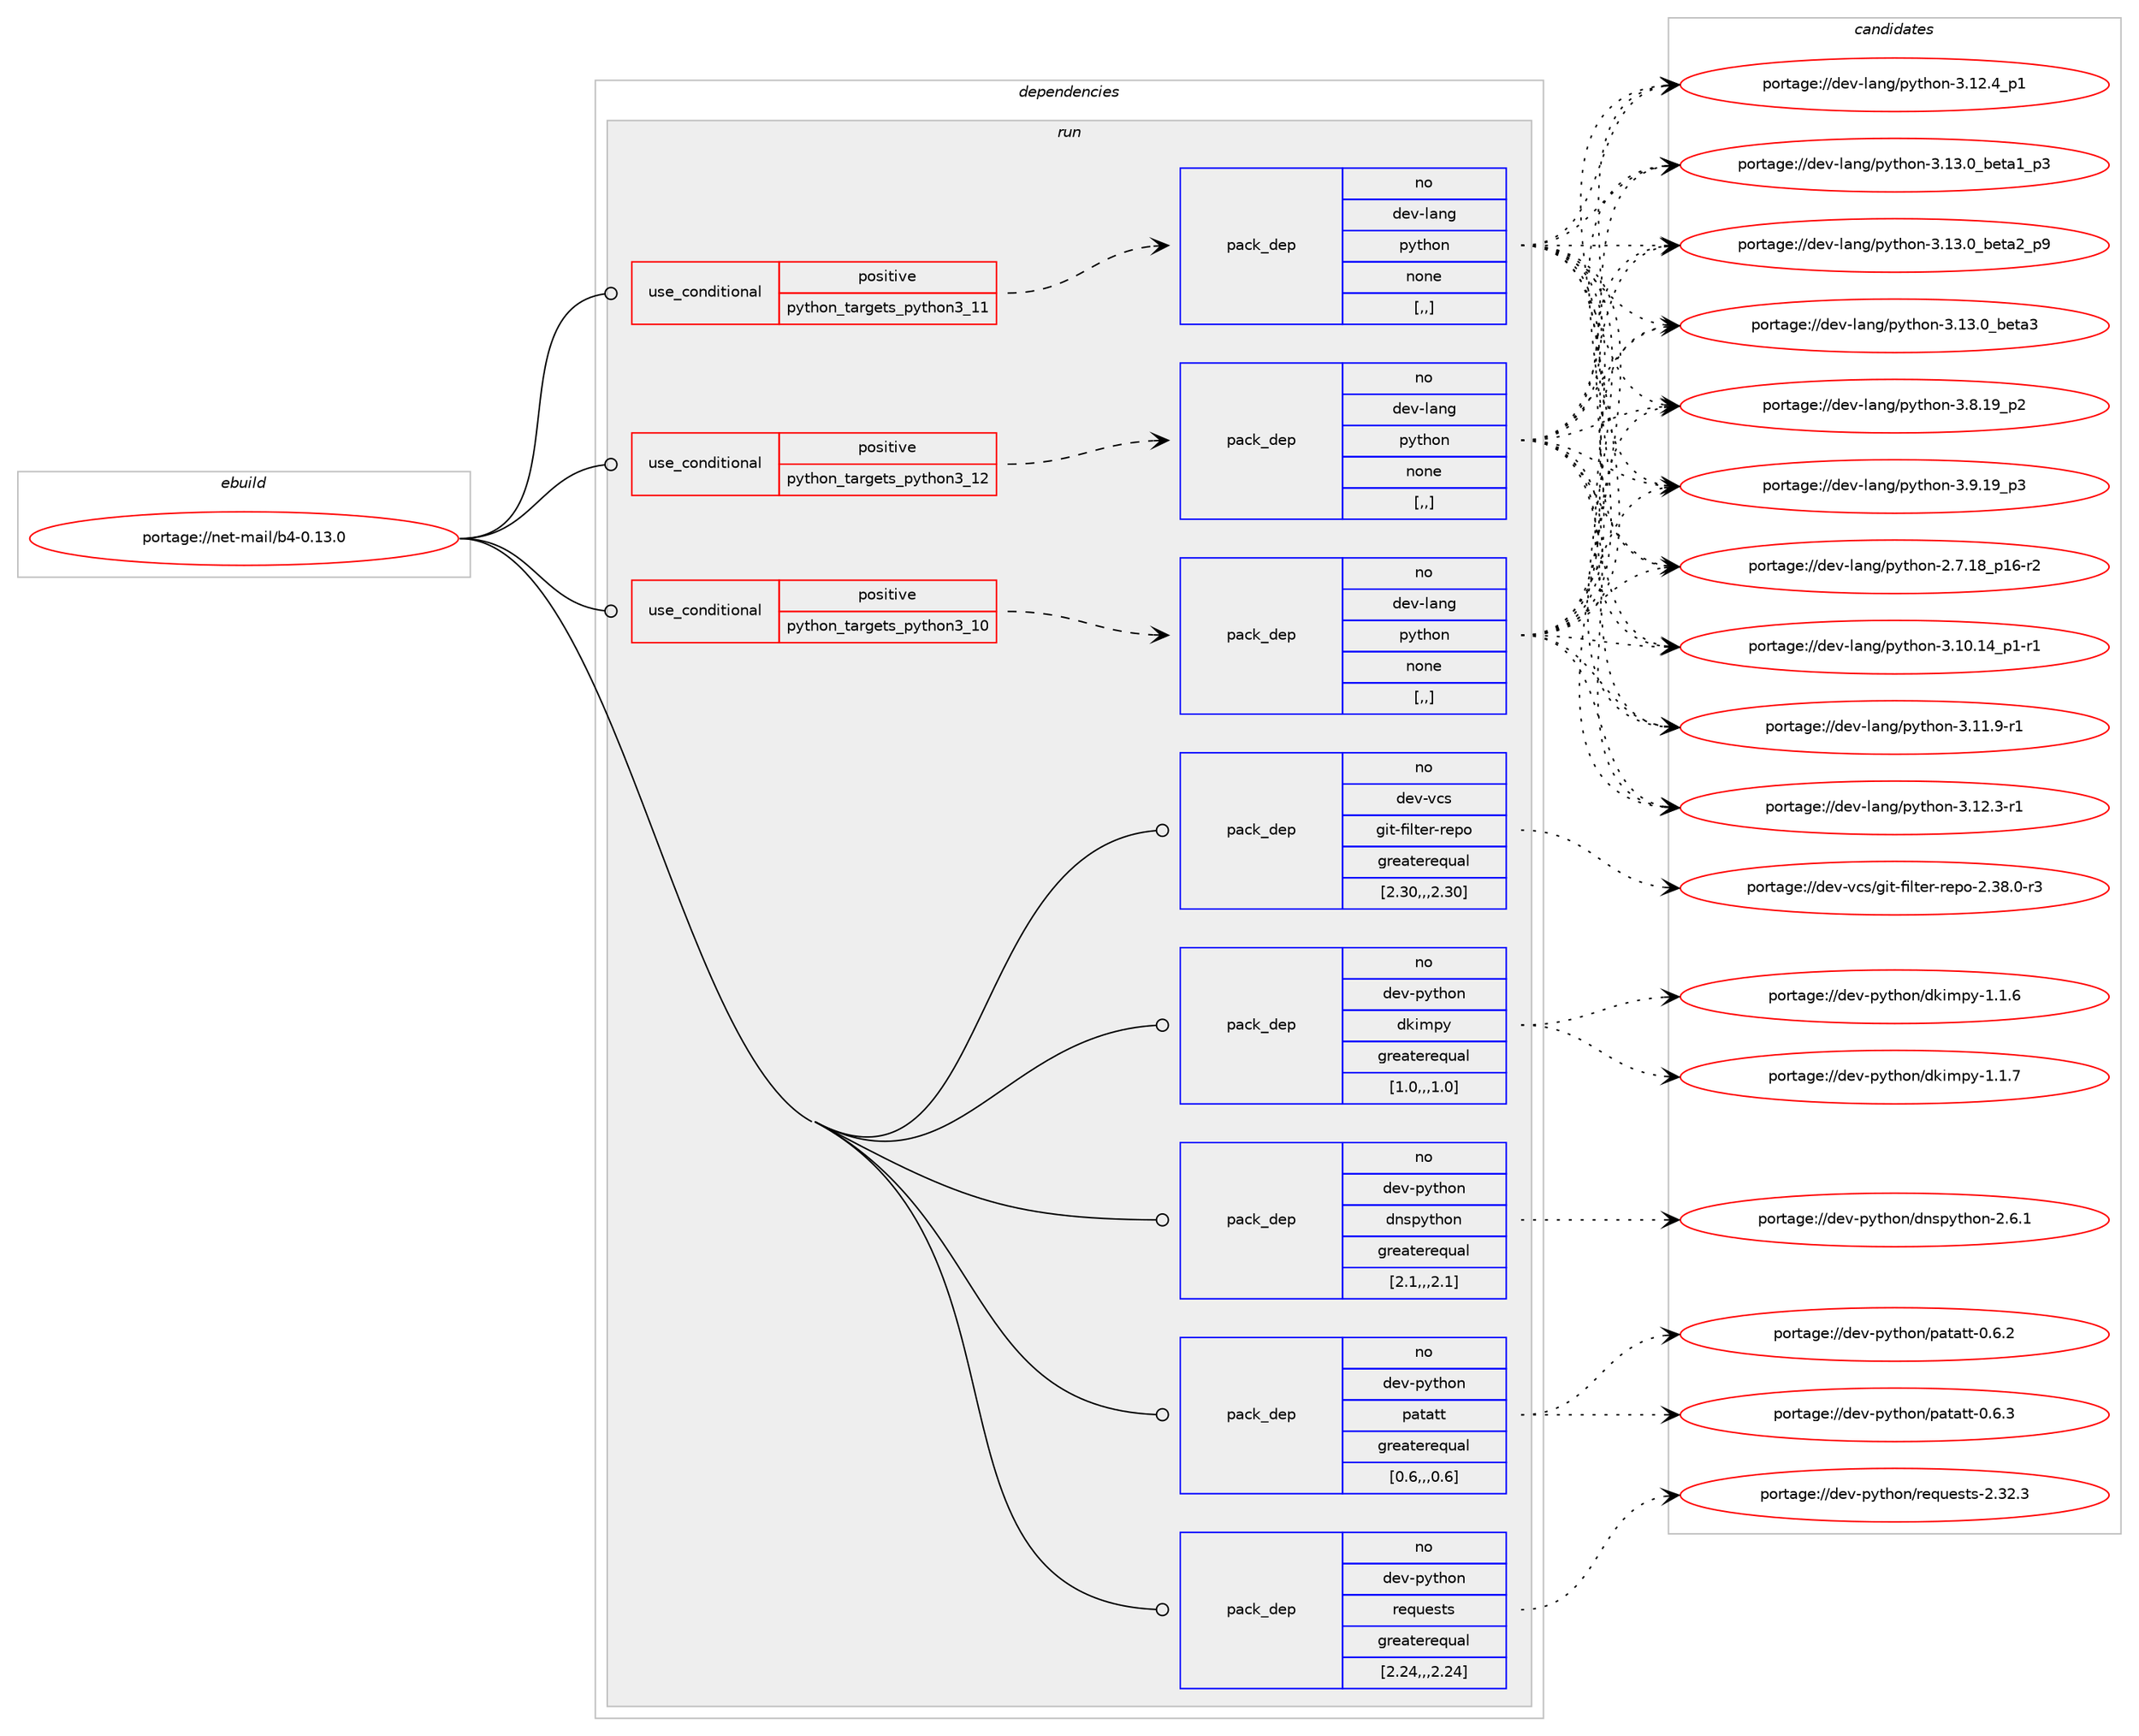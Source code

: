 digraph prolog {

# *************
# Graph options
# *************

newrank=true;
concentrate=true;
compound=true;
graph [rankdir=LR,fontname=Helvetica,fontsize=10,ranksep=1.5];#, ranksep=2.5, nodesep=0.2];
edge  [arrowhead=vee];
node  [fontname=Helvetica,fontsize=10];

# **********
# The ebuild
# **********

subgraph cluster_leftcol {
color=gray;
rank=same;
label=<<i>ebuild</i>>;
id [label="portage://net-mail/b4-0.13.0", color=red, width=4, href="../net-mail/b4-0.13.0.svg"];
}

# ****************
# The dependencies
# ****************

subgraph cluster_midcol {
color=gray;
label=<<i>dependencies</i>>;
subgraph cluster_compile {
fillcolor="#eeeeee";
style=filled;
label=<<i>compile</i>>;
}
subgraph cluster_compileandrun {
fillcolor="#eeeeee";
style=filled;
label=<<i>compile and run</i>>;
}
subgraph cluster_run {
fillcolor="#eeeeee";
style=filled;
label=<<i>run</i>>;
subgraph cond92323 {
dependency353710 [label=<<TABLE BORDER="0" CELLBORDER="1" CELLSPACING="0" CELLPADDING="4"><TR><TD ROWSPAN="3" CELLPADDING="10">use_conditional</TD></TR><TR><TD>positive</TD></TR><TR><TD>python_targets_python3_10</TD></TR></TABLE>>, shape=none, color=red];
subgraph pack258780 {
dependency353711 [label=<<TABLE BORDER="0" CELLBORDER="1" CELLSPACING="0" CELLPADDING="4" WIDTH="220"><TR><TD ROWSPAN="6" CELLPADDING="30">pack_dep</TD></TR><TR><TD WIDTH="110">no</TD></TR><TR><TD>dev-lang</TD></TR><TR><TD>python</TD></TR><TR><TD>none</TD></TR><TR><TD>[,,]</TD></TR></TABLE>>, shape=none, color=blue];
}
dependency353710:e -> dependency353711:w [weight=20,style="dashed",arrowhead="vee"];
}
id:e -> dependency353710:w [weight=20,style="solid",arrowhead="odot"];
subgraph cond92324 {
dependency353712 [label=<<TABLE BORDER="0" CELLBORDER="1" CELLSPACING="0" CELLPADDING="4"><TR><TD ROWSPAN="3" CELLPADDING="10">use_conditional</TD></TR><TR><TD>positive</TD></TR><TR><TD>python_targets_python3_11</TD></TR></TABLE>>, shape=none, color=red];
subgraph pack258781 {
dependency353713 [label=<<TABLE BORDER="0" CELLBORDER="1" CELLSPACING="0" CELLPADDING="4" WIDTH="220"><TR><TD ROWSPAN="6" CELLPADDING="30">pack_dep</TD></TR><TR><TD WIDTH="110">no</TD></TR><TR><TD>dev-lang</TD></TR><TR><TD>python</TD></TR><TR><TD>none</TD></TR><TR><TD>[,,]</TD></TR></TABLE>>, shape=none, color=blue];
}
dependency353712:e -> dependency353713:w [weight=20,style="dashed",arrowhead="vee"];
}
id:e -> dependency353712:w [weight=20,style="solid",arrowhead="odot"];
subgraph cond92325 {
dependency353714 [label=<<TABLE BORDER="0" CELLBORDER="1" CELLSPACING="0" CELLPADDING="4"><TR><TD ROWSPAN="3" CELLPADDING="10">use_conditional</TD></TR><TR><TD>positive</TD></TR><TR><TD>python_targets_python3_12</TD></TR></TABLE>>, shape=none, color=red];
subgraph pack258782 {
dependency353715 [label=<<TABLE BORDER="0" CELLBORDER="1" CELLSPACING="0" CELLPADDING="4" WIDTH="220"><TR><TD ROWSPAN="6" CELLPADDING="30">pack_dep</TD></TR><TR><TD WIDTH="110">no</TD></TR><TR><TD>dev-lang</TD></TR><TR><TD>python</TD></TR><TR><TD>none</TD></TR><TR><TD>[,,]</TD></TR></TABLE>>, shape=none, color=blue];
}
dependency353714:e -> dependency353715:w [weight=20,style="dashed",arrowhead="vee"];
}
id:e -> dependency353714:w [weight=20,style="solid",arrowhead="odot"];
subgraph pack258783 {
dependency353716 [label=<<TABLE BORDER="0" CELLBORDER="1" CELLSPACING="0" CELLPADDING="4" WIDTH="220"><TR><TD ROWSPAN="6" CELLPADDING="30">pack_dep</TD></TR><TR><TD WIDTH="110">no</TD></TR><TR><TD>dev-python</TD></TR><TR><TD>dkimpy</TD></TR><TR><TD>greaterequal</TD></TR><TR><TD>[1.0,,,1.0]</TD></TR></TABLE>>, shape=none, color=blue];
}
id:e -> dependency353716:w [weight=20,style="solid",arrowhead="odot"];
subgraph pack258784 {
dependency353717 [label=<<TABLE BORDER="0" CELLBORDER="1" CELLSPACING="0" CELLPADDING="4" WIDTH="220"><TR><TD ROWSPAN="6" CELLPADDING="30">pack_dep</TD></TR><TR><TD WIDTH="110">no</TD></TR><TR><TD>dev-python</TD></TR><TR><TD>dnspython</TD></TR><TR><TD>greaterequal</TD></TR><TR><TD>[2.1,,,2.1]</TD></TR></TABLE>>, shape=none, color=blue];
}
id:e -> dependency353717:w [weight=20,style="solid",arrowhead="odot"];
subgraph pack258785 {
dependency353718 [label=<<TABLE BORDER="0" CELLBORDER="1" CELLSPACING="0" CELLPADDING="4" WIDTH="220"><TR><TD ROWSPAN="6" CELLPADDING="30">pack_dep</TD></TR><TR><TD WIDTH="110">no</TD></TR><TR><TD>dev-python</TD></TR><TR><TD>patatt</TD></TR><TR><TD>greaterequal</TD></TR><TR><TD>[0.6,,,0.6]</TD></TR></TABLE>>, shape=none, color=blue];
}
id:e -> dependency353718:w [weight=20,style="solid",arrowhead="odot"];
subgraph pack258786 {
dependency353719 [label=<<TABLE BORDER="0" CELLBORDER="1" CELLSPACING="0" CELLPADDING="4" WIDTH="220"><TR><TD ROWSPAN="6" CELLPADDING="30">pack_dep</TD></TR><TR><TD WIDTH="110">no</TD></TR><TR><TD>dev-python</TD></TR><TR><TD>requests</TD></TR><TR><TD>greaterequal</TD></TR><TR><TD>[2.24,,,2.24]</TD></TR></TABLE>>, shape=none, color=blue];
}
id:e -> dependency353719:w [weight=20,style="solid",arrowhead="odot"];
subgraph pack258787 {
dependency353720 [label=<<TABLE BORDER="0" CELLBORDER="1" CELLSPACING="0" CELLPADDING="4" WIDTH="220"><TR><TD ROWSPAN="6" CELLPADDING="30">pack_dep</TD></TR><TR><TD WIDTH="110">no</TD></TR><TR><TD>dev-vcs</TD></TR><TR><TD>git-filter-repo</TD></TR><TR><TD>greaterequal</TD></TR><TR><TD>[2.30,,,2.30]</TD></TR></TABLE>>, shape=none, color=blue];
}
id:e -> dependency353720:w [weight=20,style="solid",arrowhead="odot"];
}
}

# **************
# The candidates
# **************

subgraph cluster_choices {
rank=same;
color=gray;
label=<<i>candidates</i>>;

subgraph choice258780 {
color=black;
nodesep=1;
choice100101118451089711010347112121116104111110455046554649569511249544511450 [label="portage://dev-lang/python-2.7.18_p16-r2", color=red, width=4,href="../dev-lang/python-2.7.18_p16-r2.svg"];
choice100101118451089711010347112121116104111110455146494846495295112494511449 [label="portage://dev-lang/python-3.10.14_p1-r1", color=red, width=4,href="../dev-lang/python-3.10.14_p1-r1.svg"];
choice100101118451089711010347112121116104111110455146494946574511449 [label="portage://dev-lang/python-3.11.9-r1", color=red, width=4,href="../dev-lang/python-3.11.9-r1.svg"];
choice100101118451089711010347112121116104111110455146495046514511449 [label="portage://dev-lang/python-3.12.3-r1", color=red, width=4,href="../dev-lang/python-3.12.3-r1.svg"];
choice100101118451089711010347112121116104111110455146495046529511249 [label="portage://dev-lang/python-3.12.4_p1", color=red, width=4,href="../dev-lang/python-3.12.4_p1.svg"];
choice10010111845108971101034711212111610411111045514649514648959810111697499511251 [label="portage://dev-lang/python-3.13.0_beta1_p3", color=red, width=4,href="../dev-lang/python-3.13.0_beta1_p3.svg"];
choice10010111845108971101034711212111610411111045514649514648959810111697509511257 [label="portage://dev-lang/python-3.13.0_beta2_p9", color=red, width=4,href="../dev-lang/python-3.13.0_beta2_p9.svg"];
choice1001011184510897110103471121211161041111104551464951464895981011169751 [label="portage://dev-lang/python-3.13.0_beta3", color=red, width=4,href="../dev-lang/python-3.13.0_beta3.svg"];
choice100101118451089711010347112121116104111110455146564649579511250 [label="portage://dev-lang/python-3.8.19_p2", color=red, width=4,href="../dev-lang/python-3.8.19_p2.svg"];
choice100101118451089711010347112121116104111110455146574649579511251 [label="portage://dev-lang/python-3.9.19_p3", color=red, width=4,href="../dev-lang/python-3.9.19_p3.svg"];
dependency353711:e -> choice100101118451089711010347112121116104111110455046554649569511249544511450:w [style=dotted,weight="100"];
dependency353711:e -> choice100101118451089711010347112121116104111110455146494846495295112494511449:w [style=dotted,weight="100"];
dependency353711:e -> choice100101118451089711010347112121116104111110455146494946574511449:w [style=dotted,weight="100"];
dependency353711:e -> choice100101118451089711010347112121116104111110455146495046514511449:w [style=dotted,weight="100"];
dependency353711:e -> choice100101118451089711010347112121116104111110455146495046529511249:w [style=dotted,weight="100"];
dependency353711:e -> choice10010111845108971101034711212111610411111045514649514648959810111697499511251:w [style=dotted,weight="100"];
dependency353711:e -> choice10010111845108971101034711212111610411111045514649514648959810111697509511257:w [style=dotted,weight="100"];
dependency353711:e -> choice1001011184510897110103471121211161041111104551464951464895981011169751:w [style=dotted,weight="100"];
dependency353711:e -> choice100101118451089711010347112121116104111110455146564649579511250:w [style=dotted,weight="100"];
dependency353711:e -> choice100101118451089711010347112121116104111110455146574649579511251:w [style=dotted,weight="100"];
}
subgraph choice258781 {
color=black;
nodesep=1;
choice100101118451089711010347112121116104111110455046554649569511249544511450 [label="portage://dev-lang/python-2.7.18_p16-r2", color=red, width=4,href="../dev-lang/python-2.7.18_p16-r2.svg"];
choice100101118451089711010347112121116104111110455146494846495295112494511449 [label="portage://dev-lang/python-3.10.14_p1-r1", color=red, width=4,href="../dev-lang/python-3.10.14_p1-r1.svg"];
choice100101118451089711010347112121116104111110455146494946574511449 [label="portage://dev-lang/python-3.11.9-r1", color=red, width=4,href="../dev-lang/python-3.11.9-r1.svg"];
choice100101118451089711010347112121116104111110455146495046514511449 [label="portage://dev-lang/python-3.12.3-r1", color=red, width=4,href="../dev-lang/python-3.12.3-r1.svg"];
choice100101118451089711010347112121116104111110455146495046529511249 [label="portage://dev-lang/python-3.12.4_p1", color=red, width=4,href="../dev-lang/python-3.12.4_p1.svg"];
choice10010111845108971101034711212111610411111045514649514648959810111697499511251 [label="portage://dev-lang/python-3.13.0_beta1_p3", color=red, width=4,href="../dev-lang/python-3.13.0_beta1_p3.svg"];
choice10010111845108971101034711212111610411111045514649514648959810111697509511257 [label="portage://dev-lang/python-3.13.0_beta2_p9", color=red, width=4,href="../dev-lang/python-3.13.0_beta2_p9.svg"];
choice1001011184510897110103471121211161041111104551464951464895981011169751 [label="portage://dev-lang/python-3.13.0_beta3", color=red, width=4,href="../dev-lang/python-3.13.0_beta3.svg"];
choice100101118451089711010347112121116104111110455146564649579511250 [label="portage://dev-lang/python-3.8.19_p2", color=red, width=4,href="../dev-lang/python-3.8.19_p2.svg"];
choice100101118451089711010347112121116104111110455146574649579511251 [label="portage://dev-lang/python-3.9.19_p3", color=red, width=4,href="../dev-lang/python-3.9.19_p3.svg"];
dependency353713:e -> choice100101118451089711010347112121116104111110455046554649569511249544511450:w [style=dotted,weight="100"];
dependency353713:e -> choice100101118451089711010347112121116104111110455146494846495295112494511449:w [style=dotted,weight="100"];
dependency353713:e -> choice100101118451089711010347112121116104111110455146494946574511449:w [style=dotted,weight="100"];
dependency353713:e -> choice100101118451089711010347112121116104111110455146495046514511449:w [style=dotted,weight="100"];
dependency353713:e -> choice100101118451089711010347112121116104111110455146495046529511249:w [style=dotted,weight="100"];
dependency353713:e -> choice10010111845108971101034711212111610411111045514649514648959810111697499511251:w [style=dotted,weight="100"];
dependency353713:e -> choice10010111845108971101034711212111610411111045514649514648959810111697509511257:w [style=dotted,weight="100"];
dependency353713:e -> choice1001011184510897110103471121211161041111104551464951464895981011169751:w [style=dotted,weight="100"];
dependency353713:e -> choice100101118451089711010347112121116104111110455146564649579511250:w [style=dotted,weight="100"];
dependency353713:e -> choice100101118451089711010347112121116104111110455146574649579511251:w [style=dotted,weight="100"];
}
subgraph choice258782 {
color=black;
nodesep=1;
choice100101118451089711010347112121116104111110455046554649569511249544511450 [label="portage://dev-lang/python-2.7.18_p16-r2", color=red, width=4,href="../dev-lang/python-2.7.18_p16-r2.svg"];
choice100101118451089711010347112121116104111110455146494846495295112494511449 [label="portage://dev-lang/python-3.10.14_p1-r1", color=red, width=4,href="../dev-lang/python-3.10.14_p1-r1.svg"];
choice100101118451089711010347112121116104111110455146494946574511449 [label="portage://dev-lang/python-3.11.9-r1", color=red, width=4,href="../dev-lang/python-3.11.9-r1.svg"];
choice100101118451089711010347112121116104111110455146495046514511449 [label="portage://dev-lang/python-3.12.3-r1", color=red, width=4,href="../dev-lang/python-3.12.3-r1.svg"];
choice100101118451089711010347112121116104111110455146495046529511249 [label="portage://dev-lang/python-3.12.4_p1", color=red, width=4,href="../dev-lang/python-3.12.4_p1.svg"];
choice10010111845108971101034711212111610411111045514649514648959810111697499511251 [label="portage://dev-lang/python-3.13.0_beta1_p3", color=red, width=4,href="../dev-lang/python-3.13.0_beta1_p3.svg"];
choice10010111845108971101034711212111610411111045514649514648959810111697509511257 [label="portage://dev-lang/python-3.13.0_beta2_p9", color=red, width=4,href="../dev-lang/python-3.13.0_beta2_p9.svg"];
choice1001011184510897110103471121211161041111104551464951464895981011169751 [label="portage://dev-lang/python-3.13.0_beta3", color=red, width=4,href="../dev-lang/python-3.13.0_beta3.svg"];
choice100101118451089711010347112121116104111110455146564649579511250 [label="portage://dev-lang/python-3.8.19_p2", color=red, width=4,href="../dev-lang/python-3.8.19_p2.svg"];
choice100101118451089711010347112121116104111110455146574649579511251 [label="portage://dev-lang/python-3.9.19_p3", color=red, width=4,href="../dev-lang/python-3.9.19_p3.svg"];
dependency353715:e -> choice100101118451089711010347112121116104111110455046554649569511249544511450:w [style=dotted,weight="100"];
dependency353715:e -> choice100101118451089711010347112121116104111110455146494846495295112494511449:w [style=dotted,weight="100"];
dependency353715:e -> choice100101118451089711010347112121116104111110455146494946574511449:w [style=dotted,weight="100"];
dependency353715:e -> choice100101118451089711010347112121116104111110455146495046514511449:w [style=dotted,weight="100"];
dependency353715:e -> choice100101118451089711010347112121116104111110455146495046529511249:w [style=dotted,weight="100"];
dependency353715:e -> choice10010111845108971101034711212111610411111045514649514648959810111697499511251:w [style=dotted,weight="100"];
dependency353715:e -> choice10010111845108971101034711212111610411111045514649514648959810111697509511257:w [style=dotted,weight="100"];
dependency353715:e -> choice1001011184510897110103471121211161041111104551464951464895981011169751:w [style=dotted,weight="100"];
dependency353715:e -> choice100101118451089711010347112121116104111110455146564649579511250:w [style=dotted,weight="100"];
dependency353715:e -> choice100101118451089711010347112121116104111110455146574649579511251:w [style=dotted,weight="100"];
}
subgraph choice258783 {
color=black;
nodesep=1;
choice1001011184511212111610411111047100107105109112121454946494654 [label="portage://dev-python/dkimpy-1.1.6", color=red, width=4,href="../dev-python/dkimpy-1.1.6.svg"];
choice1001011184511212111610411111047100107105109112121454946494655 [label="portage://dev-python/dkimpy-1.1.7", color=red, width=4,href="../dev-python/dkimpy-1.1.7.svg"];
dependency353716:e -> choice1001011184511212111610411111047100107105109112121454946494654:w [style=dotted,weight="100"];
dependency353716:e -> choice1001011184511212111610411111047100107105109112121454946494655:w [style=dotted,weight="100"];
}
subgraph choice258784 {
color=black;
nodesep=1;
choice1001011184511212111610411111047100110115112121116104111110455046544649 [label="portage://dev-python/dnspython-2.6.1", color=red, width=4,href="../dev-python/dnspython-2.6.1.svg"];
dependency353717:e -> choice1001011184511212111610411111047100110115112121116104111110455046544649:w [style=dotted,weight="100"];
}
subgraph choice258785 {
color=black;
nodesep=1;
choice10010111845112121116104111110471129711697116116454846544650 [label="portage://dev-python/patatt-0.6.2", color=red, width=4,href="../dev-python/patatt-0.6.2.svg"];
choice10010111845112121116104111110471129711697116116454846544651 [label="portage://dev-python/patatt-0.6.3", color=red, width=4,href="../dev-python/patatt-0.6.3.svg"];
dependency353718:e -> choice10010111845112121116104111110471129711697116116454846544650:w [style=dotted,weight="100"];
dependency353718:e -> choice10010111845112121116104111110471129711697116116454846544651:w [style=dotted,weight="100"];
}
subgraph choice258786 {
color=black;
nodesep=1;
choice100101118451121211161041111104711410111311710111511611545504651504651 [label="portage://dev-python/requests-2.32.3", color=red, width=4,href="../dev-python/requests-2.32.3.svg"];
dependency353719:e -> choice100101118451121211161041111104711410111311710111511611545504651504651:w [style=dotted,weight="100"];
}
subgraph choice258787 {
color=black;
nodesep=1;
choice1001011184511899115471031051164510210510811610111445114101112111455046515646484511451 [label="portage://dev-vcs/git-filter-repo-2.38.0-r3", color=red, width=4,href="../dev-vcs/git-filter-repo-2.38.0-r3.svg"];
dependency353720:e -> choice1001011184511899115471031051164510210510811610111445114101112111455046515646484511451:w [style=dotted,weight="100"];
}
}

}
